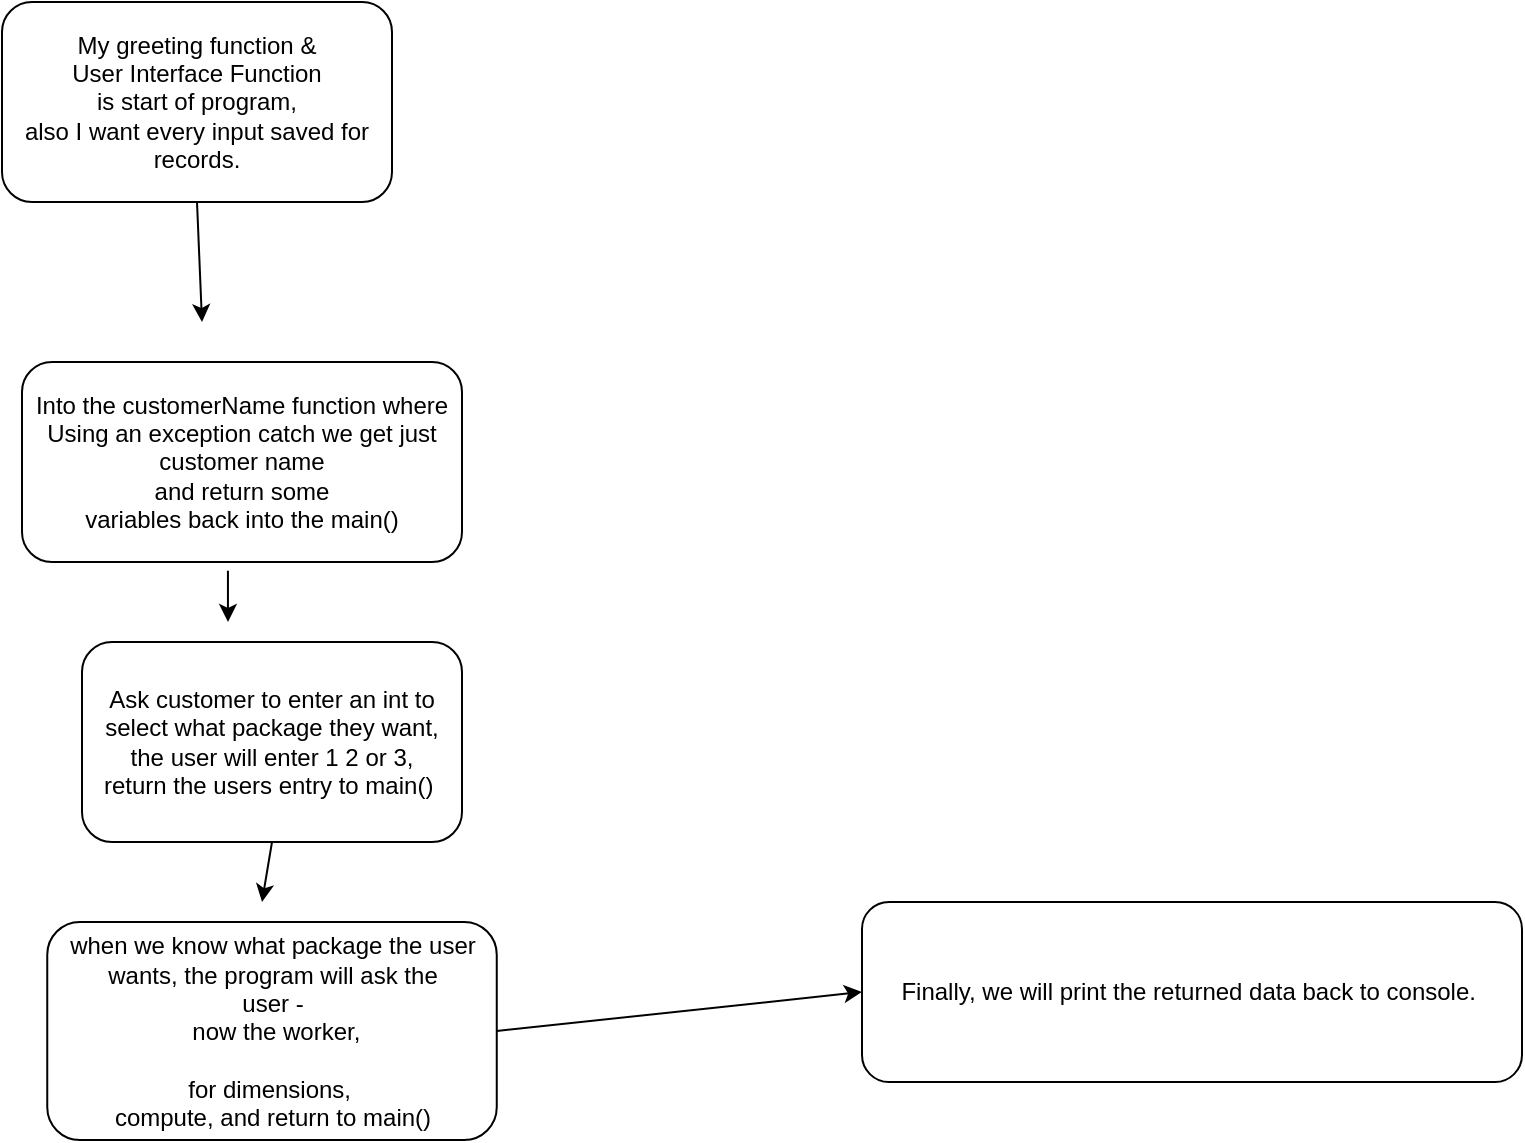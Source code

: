 <mxfile version="20.1.1" type="github">
  <diagram id="hr8kCB_xXUHxk8EA3XqF" name="Page-1">
    <mxGraphModel dx="1186" dy="677" grid="1" gridSize="10" guides="1" tooltips="1" connect="1" arrows="1" fold="1" page="1" pageScale="1" pageWidth="850" pageHeight="1100" math="0" shadow="0">
      <root>
        <mxCell id="0" />
        <mxCell id="1" parent="0" />
        <mxCell id="3VifK8WGh7skRykXciJW-1" value="My greeting function &amp;amp;&lt;br&gt;User Interface Function&lt;br&gt;is start of program,&lt;br&gt;also I want every input saved for records." style="rounded=1;whiteSpace=wrap;html=1;" parent="1" vertex="1">
          <mxGeometry x="20" y="10" width="195" height="100" as="geometry" />
        </mxCell>
        <mxCell id="3VifK8WGh7skRykXciJW-2" value="" style="endArrow=classic;html=1;rounded=0;exitX=0.5;exitY=1;exitDx=0;exitDy=0;" parent="1" source="3VifK8WGh7skRykXciJW-1" edge="1">
          <mxGeometry width="50" height="50" relative="1" as="geometry">
            <mxPoint x="360" y="280" as="sourcePoint" />
            <mxPoint x="120" y="170" as="targetPoint" />
          </mxGeometry>
        </mxCell>
        <mxCell id="3VifK8WGh7skRykXciJW-3" value="Into the customerName function where&lt;br&gt;Using an exception catch we get just customer name&lt;br&gt;&amp;nbsp;and return some&amp;nbsp;&lt;br&gt;variables back into the main()" style="rounded=1;whiteSpace=wrap;html=1;" parent="1" vertex="1">
          <mxGeometry x="30" y="190" width="220" height="100" as="geometry" />
        </mxCell>
        <mxCell id="3VifK8WGh7skRykXciJW-4" value="" style="endArrow=classic;html=1;rounded=0;exitX=0.468;exitY=1.044;exitDx=0;exitDy=0;exitPerimeter=0;" parent="1" source="3VifK8WGh7skRykXciJW-3" edge="1">
          <mxGeometry width="50" height="50" relative="1" as="geometry">
            <mxPoint x="360" y="280" as="sourcePoint" />
            <mxPoint x="133" y="320" as="targetPoint" />
          </mxGeometry>
        </mxCell>
        <mxCell id="3VifK8WGh7skRykXciJW-5" value="Ask customer to enter an int to select what package they want,&lt;br&gt;the user will enter 1 2 or 3,&lt;br&gt;return the users entry to main()&amp;nbsp;" style="rounded=1;whiteSpace=wrap;html=1;" parent="1" vertex="1">
          <mxGeometry x="60" y="330" width="190" height="100" as="geometry" />
        </mxCell>
        <mxCell id="3VifK8WGh7skRykXciJW-7" value="" style="endArrow=classic;html=1;rounded=0;exitX=0.5;exitY=1;exitDx=0;exitDy=0;" parent="1" source="3VifK8WGh7skRykXciJW-5" edge="1">
          <mxGeometry width="50" height="50" relative="1" as="geometry">
            <mxPoint x="360" y="500" as="sourcePoint" />
            <mxPoint x="150" y="460" as="targetPoint" />
          </mxGeometry>
        </mxCell>
        <mxCell id="3VifK8WGh7skRykXciJW-8" value="when we know what package the user wants, the program will ask the &lt;br&gt;user -&lt;br&gt;&amp;nbsp;now the worker,&lt;br&gt;&lt;br&gt;for dimensions,&amp;nbsp;&lt;br&gt;compute, and return to main()" style="rounded=1;whiteSpace=wrap;html=1;" parent="1" vertex="1">
          <mxGeometry x="42.63" y="470" width="224.75" height="109" as="geometry" />
        </mxCell>
        <mxCell id="3VifK8WGh7skRykXciJW-9" value="" style="endArrow=classic;html=1;rounded=0;exitX=1;exitY=0.5;exitDx=0;exitDy=0;entryX=0;entryY=0.5;entryDx=0;entryDy=0;" parent="1" source="3VifK8WGh7skRykXciJW-8" edge="1" target="3VifK8WGh7skRykXciJW-10">
          <mxGeometry width="50" height="50" relative="1" as="geometry">
            <mxPoint x="360" y="630" as="sourcePoint" />
            <mxPoint x="398" y="640" as="targetPoint" />
          </mxGeometry>
        </mxCell>
        <mxCell id="3VifK8WGh7skRykXciJW-10" value="Finally, we will print the returned data back to console.&amp;nbsp;" style="rounded=1;whiteSpace=wrap;html=1;" parent="1" vertex="1">
          <mxGeometry x="450" y="460" width="330" height="90" as="geometry" />
        </mxCell>
      </root>
    </mxGraphModel>
  </diagram>
</mxfile>

